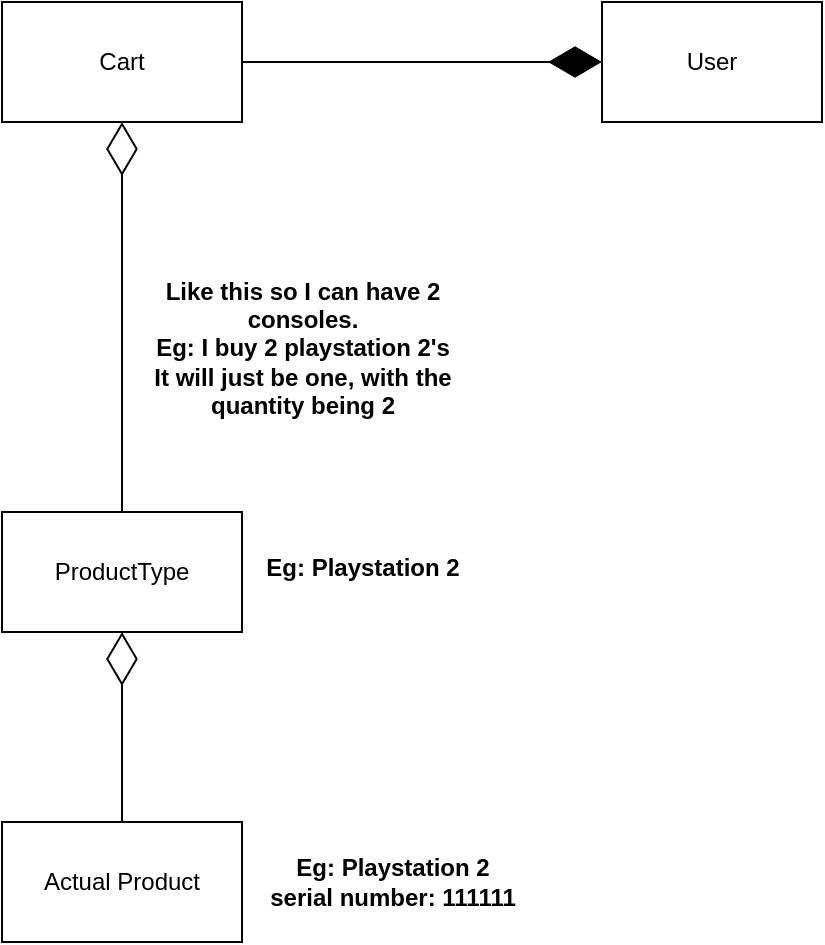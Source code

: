 <mxfile version="26.2.8">
  <diagram name="Page-1" id="5RAgXpiNk382n0N53aNm">
    <mxGraphModel dx="5055" dy="4905" grid="1" gridSize="10" guides="1" tooltips="1" connect="1" arrows="1" fold="1" page="1" pageScale="1" pageWidth="850" pageHeight="1100" math="0" shadow="0">
      <root>
        <mxCell id="0" />
        <mxCell id="1" parent="0" />
        <mxCell id="zsm5AC3hMA4c1sxTvSOV-1" value="Cart" style="rounded=0;whiteSpace=wrap;html=1;" vertex="1" parent="1">
          <mxGeometry x="-660" y="-1260" width="120" height="60" as="geometry" />
        </mxCell>
        <mxCell id="zsm5AC3hMA4c1sxTvSOV-3" value="User" style="html=1;whiteSpace=wrap;" vertex="1" parent="1">
          <mxGeometry x="-360" y="-1260" width="110" height="60" as="geometry" />
        </mxCell>
        <mxCell id="zsm5AC3hMA4c1sxTvSOV-4" value="&lt;div&gt;ProductType&lt;/div&gt;" style="html=1;whiteSpace=wrap;" vertex="1" parent="1">
          <mxGeometry x="-660" y="-1005" width="120" height="60" as="geometry" />
        </mxCell>
        <mxCell id="zsm5AC3hMA4c1sxTvSOV-5" value="" style="endArrow=diamondThin;endFill=1;endSize=24;html=1;rounded=0;exitX=1;exitY=0.5;exitDx=0;exitDy=0;entryX=0;entryY=0.5;entryDx=0;entryDy=0;" edge="1" parent="1" source="zsm5AC3hMA4c1sxTvSOV-1" target="zsm5AC3hMA4c1sxTvSOV-3">
          <mxGeometry width="160" relative="1" as="geometry">
            <mxPoint x="-490" y="-1070" as="sourcePoint" />
            <mxPoint x="-330" y="-1070" as="targetPoint" />
          </mxGeometry>
        </mxCell>
        <mxCell id="zsm5AC3hMA4c1sxTvSOV-6" value="" style="endArrow=diamondThin;endFill=0;endSize=24;html=1;rounded=0;exitX=0.5;exitY=0;exitDx=0;exitDy=0;entryX=0.5;entryY=1;entryDx=0;entryDy=0;" edge="1" parent="1" source="zsm5AC3hMA4c1sxTvSOV-4" target="zsm5AC3hMA4c1sxTvSOV-1">
          <mxGeometry width="160" relative="1" as="geometry">
            <mxPoint x="-490" y="-1050" as="sourcePoint" />
            <mxPoint x="-330" y="-1050" as="targetPoint" />
          </mxGeometry>
        </mxCell>
        <mxCell id="zsm5AC3hMA4c1sxTvSOV-7" value="Eg: Playstation 2" style="text;align=center;fontStyle=1;verticalAlign=middle;spacingLeft=3;spacingRight=3;strokeColor=none;rotatable=0;points=[[0,0.5],[1,0.5]];portConstraint=eastwest;html=1;" vertex="1" parent="1">
          <mxGeometry x="-520" y="-990" width="80" height="26" as="geometry" />
        </mxCell>
        <mxCell id="zsm5AC3hMA4c1sxTvSOV-8" value="&lt;div&gt;Like this so I can have 2&lt;/div&gt;&lt;div&gt;consoles.&lt;/div&gt;&lt;div&gt;Eg: I buy 2 playstation 2&#39;s&lt;/div&gt;&lt;div&gt;It will just be one, with the &lt;br&gt;&lt;/div&gt;&lt;div&gt;quantity being 2&lt;/div&gt;" style="text;align=center;fontStyle=1;verticalAlign=middle;spacingLeft=3;spacingRight=3;strokeColor=none;rotatable=0;points=[[0,0.5],[1,0.5]];portConstraint=eastwest;html=1;" vertex="1" parent="1">
          <mxGeometry x="-550" y="-1100" width="80" height="26" as="geometry" />
        </mxCell>
        <mxCell id="zsm5AC3hMA4c1sxTvSOV-9" value="Actual Product" style="html=1;whiteSpace=wrap;" vertex="1" parent="1">
          <mxGeometry x="-660" y="-850" width="120" height="60" as="geometry" />
        </mxCell>
        <mxCell id="zsm5AC3hMA4c1sxTvSOV-10" value="" style="endArrow=diamondThin;endFill=0;endSize=24;html=1;rounded=0;exitX=0.5;exitY=0;exitDx=0;exitDy=0;entryX=0.5;entryY=1;entryDx=0;entryDy=0;" edge="1" parent="1" source="zsm5AC3hMA4c1sxTvSOV-9" target="zsm5AC3hMA4c1sxTvSOV-4">
          <mxGeometry width="160" relative="1" as="geometry">
            <mxPoint x="-490" y="-1000" as="sourcePoint" />
            <mxPoint x="-330" y="-1000" as="targetPoint" />
          </mxGeometry>
        </mxCell>
        <mxCell id="zsm5AC3hMA4c1sxTvSOV-11" value="&lt;div&gt;Eg: Playstation 2&lt;/div&gt;&lt;div&gt;serial number: 111111&lt;/div&gt;" style="text;align=center;fontStyle=1;verticalAlign=middle;spacingLeft=3;spacingRight=3;strokeColor=none;rotatable=0;points=[[0,0.5],[1,0.5]];portConstraint=eastwest;html=1;" vertex="1" parent="1">
          <mxGeometry x="-505" y="-833" width="80" height="26" as="geometry" />
        </mxCell>
      </root>
    </mxGraphModel>
  </diagram>
</mxfile>
